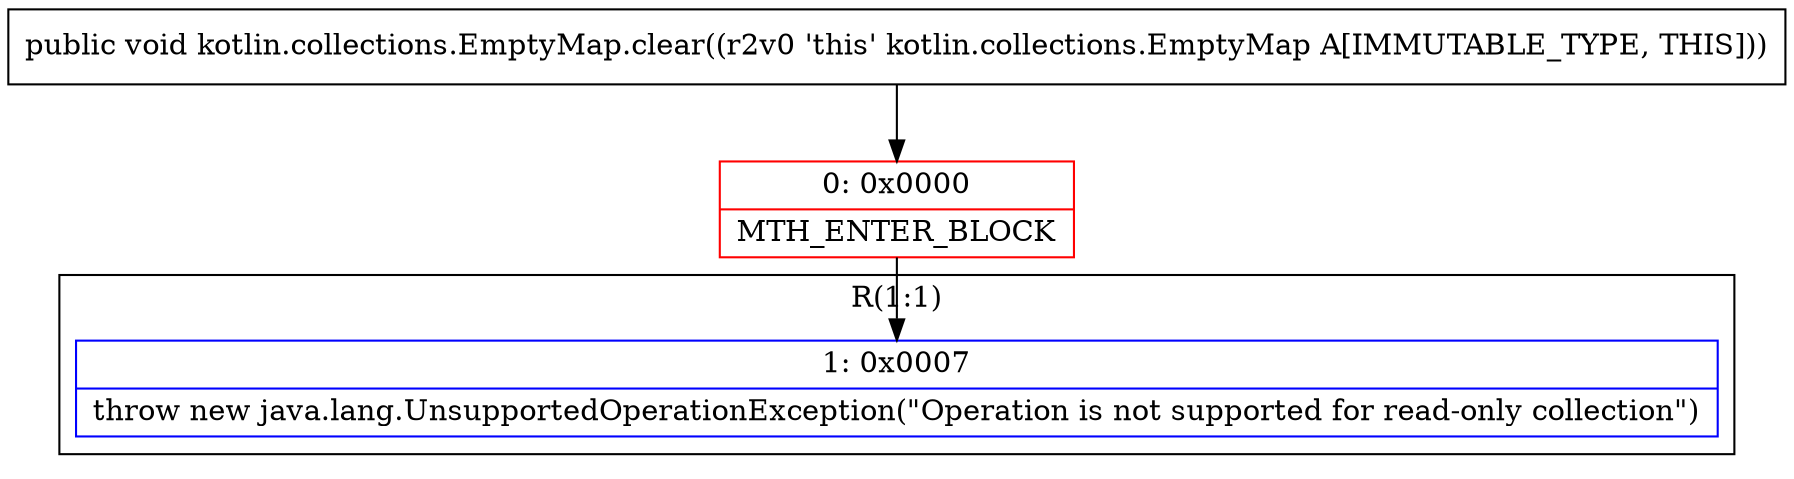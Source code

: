 digraph "CFG forkotlin.collections.EmptyMap.clear()V" {
subgraph cluster_Region_1843904919 {
label = "R(1:1)";
node [shape=record,color=blue];
Node_1 [shape=record,label="{1\:\ 0x0007|throw new java.lang.UnsupportedOperationException(\"Operation is not supported for read\-only collection\")\l}"];
}
Node_0 [shape=record,color=red,label="{0\:\ 0x0000|MTH_ENTER_BLOCK\l}"];
MethodNode[shape=record,label="{public void kotlin.collections.EmptyMap.clear((r2v0 'this' kotlin.collections.EmptyMap A[IMMUTABLE_TYPE, THIS])) }"];
MethodNode -> Node_0;
Node_0 -> Node_1;
}

